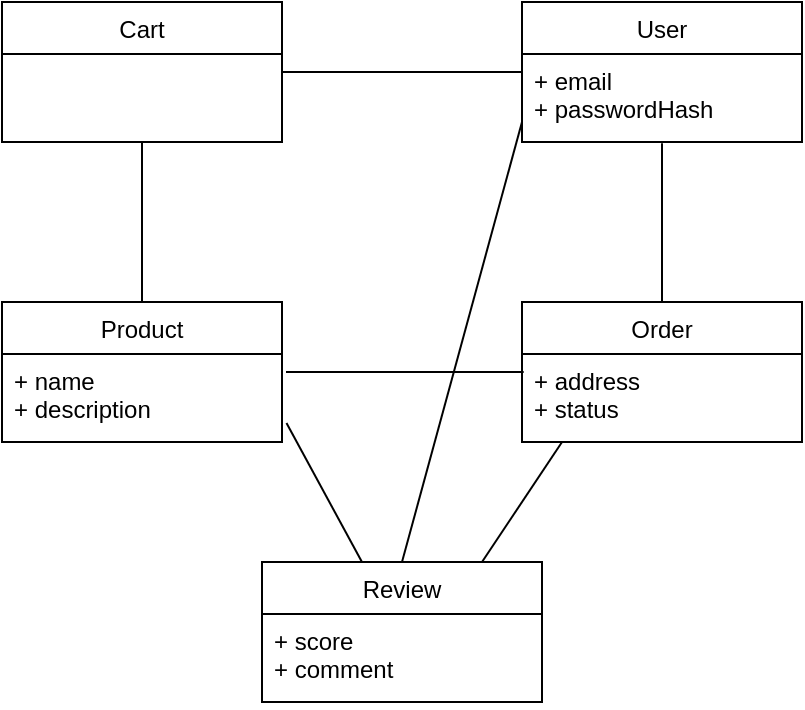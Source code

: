 <mxfile version="13.4.2" type="device"><diagram id="NBs6JG56p404oBcRMBIu" name="Page-1"><mxGraphModel dx="1426" dy="931" grid="1" gridSize="10" guides="1" tooltips="1" connect="1" arrows="1" fold="1" page="1" pageScale="1" pageWidth="827" pageHeight="1169" math="0" shadow="0"><root><mxCell id="0"/><mxCell id="1" parent="0"/><mxCell id="alqNCXnZkx_7kWNFs3Ic-1" value="" style="endArrow=none;html=1;exitX=1;exitY=0.5;exitDx=0;exitDy=0;entryX=0;entryY=0.205;entryDx=0;entryDy=0;entryPerimeter=0;" edge="1" parent="1" source="alqNCXnZkx_7kWNFs3Ic-8" target="alqNCXnZkx_7kWNFs3Ic-16"><mxGeometry width="50" height="50" relative="1" as="geometry"><mxPoint x="100" y="20" as="sourcePoint"/><mxPoint x="90" y="-60" as="targetPoint"/></mxGeometry></mxCell><mxCell id="alqNCXnZkx_7kWNFs3Ic-2" value="" style="endArrow=none;html=1;entryX=0.5;entryY=1;entryDx=0;entryDy=0;exitX=0.5;exitY=0;exitDx=0;exitDy=0;" edge="1" parent="1" source="alqNCXnZkx_7kWNFs3Ic-9" target="alqNCXnZkx_7kWNFs3Ic-8"><mxGeometry width="50" height="50" relative="1" as="geometry"><mxPoint x="70" y="150" as="sourcePoint"/><mxPoint x="120" y="100" as="targetPoint"/></mxGeometry></mxCell><mxCell id="alqNCXnZkx_7kWNFs3Ic-3" value="" style="endArrow=none;html=1;entryX=0.006;entryY=0.205;entryDx=0;entryDy=0;entryPerimeter=0;" edge="1" parent="1" target="alqNCXnZkx_7kWNFs3Ic-12"><mxGeometry width="50" height="50" relative="1" as="geometry"><mxPoint x="162" y="195.0" as="sourcePoint"/><mxPoint x="240" y="30" as="targetPoint"/></mxGeometry></mxCell><mxCell id="alqNCXnZkx_7kWNFs3Ic-4" value="" style="endArrow=none;html=1;entryX=0.143;entryY=1;entryDx=0;entryDy=0;entryPerimeter=0;" edge="1" parent="1" target="alqNCXnZkx_7kWNFs3Ic-12"><mxGeometry width="50" height="50" relative="1" as="geometry"><mxPoint x="260" y="290" as="sourcePoint"/><mxPoint x="310" y="240" as="targetPoint"/></mxGeometry></mxCell><mxCell id="alqNCXnZkx_7kWNFs3Ic-5" value="" style="endArrow=none;html=1;entryX=0.5;entryY=1.013;entryDx=0;entryDy=0;exitX=0.5;exitY=0;exitDx=0;exitDy=0;entryPerimeter=0;" edge="1" parent="1" source="alqNCXnZkx_7kWNFs3Ic-11" target="alqNCXnZkx_7kWNFs3Ic-16"><mxGeometry width="50" height="50" relative="1" as="geometry"><mxPoint x="220" y="160" as="sourcePoint"/><mxPoint x="270" y="110" as="targetPoint"/></mxGeometry></mxCell><mxCell id="alqNCXnZkx_7kWNFs3Ic-6" value="" style="endArrow=none;html=1;exitX=0.357;exitY=0;exitDx=0;exitDy=0;exitPerimeter=0;entryX=1.016;entryY=0.785;entryDx=0;entryDy=0;entryPerimeter=0;" edge="1" parent="1" source="alqNCXnZkx_7kWNFs3Ic-13" target="alqNCXnZkx_7kWNFs3Ic-10"><mxGeometry width="50" height="50" relative="1" as="geometry"><mxPoint x="170" y="280" as="sourcePoint"/><mxPoint x="220" y="230" as="targetPoint"/></mxGeometry></mxCell><mxCell id="alqNCXnZkx_7kWNFs3Ic-7" value="" style="endArrow=none;html=1;exitX=0.5;exitY=0;exitDx=0;exitDy=0;entryX=0;entryY=0.773;entryDx=0;entryDy=0;entryPerimeter=0;" edge="1" parent="1" source="alqNCXnZkx_7kWNFs3Ic-13" target="alqNCXnZkx_7kWNFs3Ic-16"><mxGeometry width="50" height="50" relative="1" as="geometry"><mxPoint x="220" y="270" as="sourcePoint"/><mxPoint x="270" y="220" as="targetPoint"/></mxGeometry></mxCell><mxCell id="alqNCXnZkx_7kWNFs3Ic-8" value="Cart" style="swimlane;fontStyle=0;childLayout=stackLayout;horizontal=1;startSize=26;fillColor=none;horizontalStack=0;resizeParent=1;resizeParentMax=0;resizeLast=0;collapsible=1;marginBottom=0;" vertex="1" parent="1"><mxGeometry x="20" y="10" width="140" height="70" as="geometry"/></mxCell><mxCell id="alqNCXnZkx_7kWNFs3Ic-9" value="Product" style="swimlane;fontStyle=0;childLayout=stackLayout;horizontal=1;startSize=26;fillColor=none;horizontalStack=0;resizeParent=1;resizeParentMax=0;resizeLast=0;collapsible=1;marginBottom=0;" vertex="1" parent="1"><mxGeometry x="20" y="160" width="140" height="70" as="geometry"/></mxCell><mxCell id="alqNCXnZkx_7kWNFs3Ic-10" value="+ name&#xA;+ description" style="text;strokeColor=none;fillColor=none;align=left;verticalAlign=top;spacingLeft=4;spacingRight=4;overflow=hidden;rotatable=0;points=[[0,0.5],[1,0.5]];portConstraint=eastwest;" vertex="1" parent="alqNCXnZkx_7kWNFs3Ic-9"><mxGeometry y="26" width="140" height="44" as="geometry"/></mxCell><mxCell id="alqNCXnZkx_7kWNFs3Ic-11" value="Order" style="swimlane;fontStyle=0;childLayout=stackLayout;horizontal=1;startSize=26;fillColor=none;horizontalStack=0;resizeParent=1;resizeParentMax=0;resizeLast=0;collapsible=1;marginBottom=0;" vertex="1" parent="1"><mxGeometry x="280" y="160" width="140" height="70" as="geometry"/></mxCell><mxCell id="alqNCXnZkx_7kWNFs3Ic-12" value="+ address&#xA;+ status" style="text;strokeColor=none;fillColor=none;align=left;verticalAlign=top;spacingLeft=4;spacingRight=4;overflow=hidden;rotatable=0;points=[[0,0.5],[1,0.5]];portConstraint=eastwest;" vertex="1" parent="alqNCXnZkx_7kWNFs3Ic-11"><mxGeometry y="26" width="140" height="44" as="geometry"/></mxCell><mxCell id="alqNCXnZkx_7kWNFs3Ic-13" value="Review" style="swimlane;fontStyle=0;childLayout=stackLayout;horizontal=1;startSize=26;fillColor=none;horizontalStack=0;resizeParent=1;resizeParentMax=0;resizeLast=0;collapsible=1;marginBottom=0;" vertex="1" parent="1"><mxGeometry x="150" y="290" width="140" height="70" as="geometry"/></mxCell><mxCell id="alqNCXnZkx_7kWNFs3Ic-14" value="+ score&#xA;+ comment" style="text;strokeColor=none;fillColor=none;align=left;verticalAlign=top;spacingLeft=4;spacingRight=4;overflow=hidden;rotatable=0;points=[[0,0.5],[1,0.5]];portConstraint=eastwest;" vertex="1" parent="alqNCXnZkx_7kWNFs3Ic-13"><mxGeometry y="26" width="140" height="44" as="geometry"/></mxCell><mxCell id="alqNCXnZkx_7kWNFs3Ic-15" value="User" style="swimlane;fontStyle=0;childLayout=stackLayout;horizontal=1;startSize=26;fillColor=none;horizontalStack=0;resizeParent=1;resizeParentMax=0;resizeLast=0;collapsible=1;marginBottom=0;" vertex="1" parent="1"><mxGeometry x="280" y="10" width="140" height="70" as="geometry"/></mxCell><mxCell id="alqNCXnZkx_7kWNFs3Ic-16" value="+ email&#xA;+ passwordHash" style="text;strokeColor=none;fillColor=none;align=left;verticalAlign=top;spacingLeft=4;spacingRight=4;overflow=hidden;rotatable=0;points=[[0,0.5],[1,0.5]];portConstraint=eastwest;" vertex="1" parent="alqNCXnZkx_7kWNFs3Ic-15"><mxGeometry y="26" width="140" height="44" as="geometry"/></mxCell></root></mxGraphModel></diagram></mxfile>